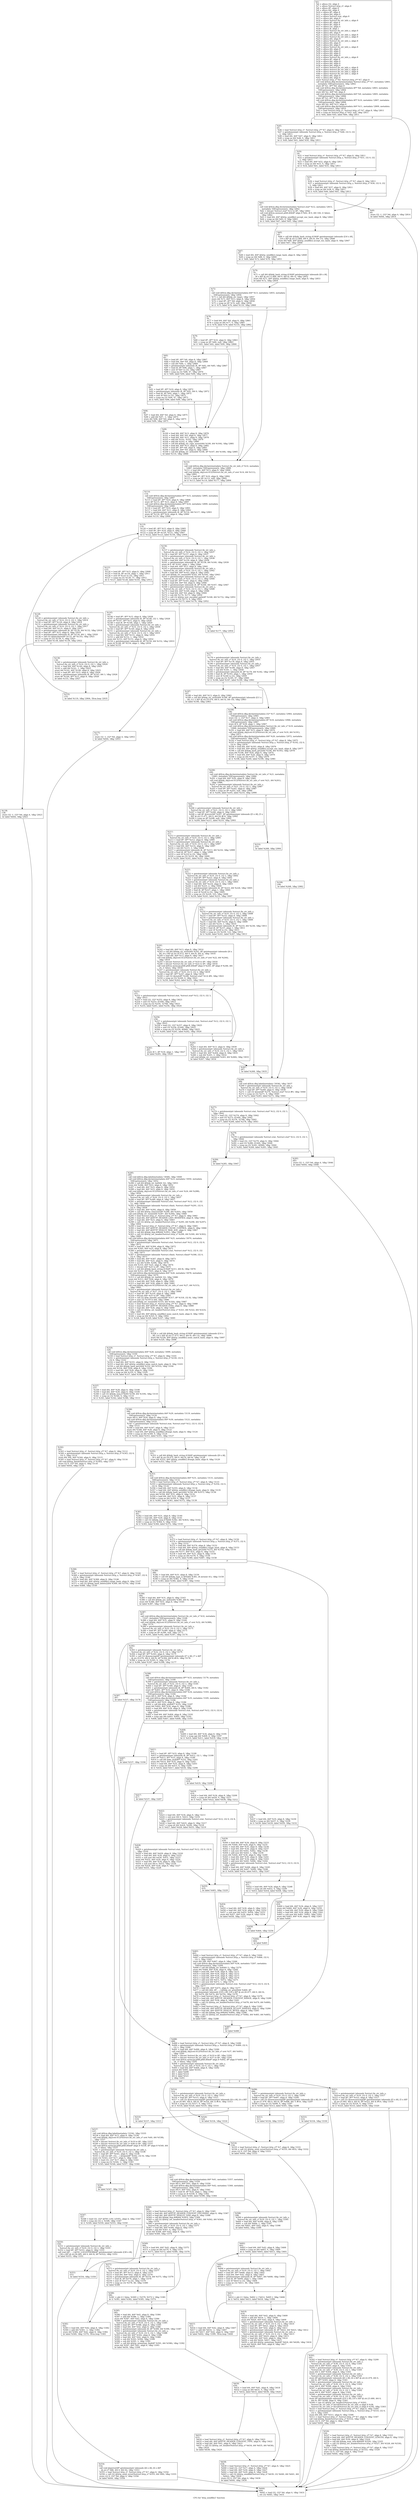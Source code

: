 digraph "CFG for 'http_sendfile2' function" {
	label="CFG for 'http_sendfile2' function";

	Node0x5568522fbbc0 [shape=record,label="{%5:\l  %6 = alloca i32, align 4\l  %7 = alloca %struct.http_s*, align 8\l  %8 = alloca i8*, align 8\l  %9 = alloca i64, align 8\l  %10 = alloca i8*, align 8\l  %11 = alloca i64, align 8\l  %12 = alloca %struct.stat, align 8\l  %13 = alloca i64, align 8\l  %14 = alloca %struct.fio_str_info_s, align 8\l  %15 = alloca i8*, align 8\l  %16 = alloca i8*, align 8\l  %17 = alloca i32, align 4\l  %18 = alloca i8, align 1\l  %19 = alloca %struct.fio_str_info_s, align 8\l  %20 = alloca i64, align 8\l  %21 = alloca %struct.fio_str_info_s, align 8\l  %22 = alloca %struct.fio_str_info_s, align 8\l  %23 = alloca i64, align 8\l  %24 = alloca %struct.fio_str_info_s, align 8\l  %25 = alloca i64, align 8\l  %26 = alloca i64, align 8\l  %27 = alloca %struct.fio_str_info_s, align 8\l  %28 = alloca i64, align 8\l  %29 = alloca i64, align 8\l  %30 = alloca i64, align 8\l  %31 = alloca i64, align 8\l  %32 = alloca %struct.fio_str_info_s, align 8\l  %33 = alloca i8*, align 8\l  %34 = alloca i64, align 8\l  %35 = alloca i64, align 8\l  %36 = alloca i64, align 8\l  %37 = alloca %struct.fio_str_info_s, align 8\l  %38 = alloca %struct.fio_str_info_s, align 8\l  %39 = alloca %struct.fio_str_info_s, align 8\l  %40 = alloca %struct.fio_str_info_s, align 8\l  %41 = alloca i64, align 8\l  %42 = alloca i64, align 8\l  store %struct.http_s* %0, %struct.http_s** %7, align 8\l  call void @llvm.dbg.declare(metadata %struct.http_s** %7, metadata !2801,\l... metadata !DIExpression()), !dbg !2802\l  store i8* %1, i8** %8, align 8\l  call void @llvm.dbg.declare(metadata i8** %8, metadata !2803, metadata\l... !DIExpression()), !dbg !2804\l  store i64 %2, i64* %9, align 8\l  call void @llvm.dbg.declare(metadata i64* %9, metadata !2805, metadata\l... !DIExpression()), !dbg !2806\l  store i8* %3, i8** %10, align 8\l  call void @llvm.dbg.declare(metadata i8** %10, metadata !2807, metadata\l... !DIExpression()), !dbg !2808\l  store i64 %4, i64* %11, align 8\l  call void @llvm.dbg.declare(metadata i64* %11, metadata !2809, metadata\l... !DIExpression()), !dbg !2810\l  %43 = load %struct.http_s*, %struct.http_s** %7, align 8, !dbg !2811\l  %44 = icmp ne %struct.http_s* %43, null, !dbg !2811\l  br i1 %44, label %45, label %60, !dbg !2811\l|{<s0>T|<s1>F}}"];
	Node0x5568522fbbc0:s0 -> Node0x5568522fe2a0;
	Node0x5568522fbbc0:s1 -> Node0x5568522fe390;
	Node0x5568522fe2a0 [shape=record,label="{%45:\l45:                                               \l  %46 = load %struct.http_s*, %struct.http_s** %7, align 8, !dbg !2811\l  %47 = getelementptr inbounds %struct.http_s, %struct.http_s* %46, i32 0, i32\l... 2, !dbg !2811\l  %48 = load i64, i64* %47, align 8, !dbg !2811\l  %49 = icmp ne i64 %48, 0, !dbg !2811\l  br i1 %49, label %61, label %50, !dbg !2811\l|{<s0>T|<s1>F}}"];
	Node0x5568522fe2a0:s0 -> Node0x5568522fe3e0;
	Node0x5568522fe2a0:s1 -> Node0x5568522fe2f0;
	Node0x5568522fe2f0 [shape=record,label="{%50:\l50:                                               \l  %51 = load %struct.http_s*, %struct.http_s** %7, align 8, !dbg !2811\l  %52 = getelementptr inbounds %struct.http_s, %struct.http_s* %51, i32 0, i32\l... 3, !dbg !2811\l  %53 = load i64, i64* %52, align 8, !dbg !2811\l  %54 = icmp ne i64 %53, 0, !dbg !2811\l  br i1 %54, label %61, label %55, !dbg !2811\l|{<s0>T|<s1>F}}"];
	Node0x5568522fe2f0:s0 -> Node0x5568522fe3e0;
	Node0x5568522fe2f0:s1 -> Node0x5568522fe340;
	Node0x5568522fe340 [shape=record,label="{%55:\l55:                                               \l  %56 = load %struct.http_s*, %struct.http_s** %7, align 8, !dbg !2811\l  %57 = getelementptr inbounds %struct.http_s, %struct.http_s* %56, i32 0, i32\l... 5, !dbg !2811\l  %58 = load i64, i64* %57, align 8, !dbg !2811\l  %59 = icmp ne i64 %58, 0, !dbg !2811\l  br i1 %59, label %60, label %61, !dbg !2813\l|{<s0>T|<s1>F}}"];
	Node0x5568522fe340:s0 -> Node0x5568522fe390;
	Node0x5568522fe340:s1 -> Node0x5568522fe3e0;
	Node0x5568522fe390 [shape=record,label="{%60:\l60:                                               \l  store i32 -1, i32* %6, align 4, !dbg !2814\l  br label %644, !dbg !2814\l}"];
	Node0x5568522fe390 -> Node0x5568523006e0;
	Node0x5568522fe3e0 [shape=record,label="{%61:\l61:                                               \l  call void @llvm.dbg.declare(metadata %struct.stat* %12, metadata !2815,\l... metadata !DIExpression()), !dbg !2842\l  %62 = bitcast %struct.stat* %12 to i8*, !dbg !2842\l  call void @llvm.memset.p0i8.i64(i8* align 8 %62, i8 0, i64 144, i1 false),\l... !dbg !2842\l  %63 = load i64, i64* @http_sendfile2.accept_enc_hash, align 8, !dbg !2843\l  %64 = icmp ne i64 %63, 0, !dbg !2843\l  br i1 %64, label %67, label %65, !dbg !2845\l|{<s0>T|<s1>F}}"];
	Node0x5568522fe3e0:s0 -> Node0x5568522fe480;
	Node0x5568522fe3e0:s1 -> Node0x5568522fe430;
	Node0x5568522fe430 [shape=record,label="{%65:\l65:                                               \l  %66 = call i64 @fiobj_hash_string.419(i8* getelementptr inbounds ([16 x i8],\l... [16 x i8]* @.str.12.468, i64 0, i64 0), i64 15), !dbg !2846\l  store i64 %66, i64* @http_sendfile2.accept_enc_hash, align 8, !dbg !2847\l  br label %67, !dbg !2848\l}"];
	Node0x5568522fe430 -> Node0x5568522fe480;
	Node0x5568522fe480 [shape=record,label="{%67:\l67:                                               \l  %68 = load i64, i64* @http_sendfile2.range_hash, align 8, !dbg !2849\l  %69 = icmp ne i64 %68, 0, !dbg !2849\l  br i1 %69, label %72, label %70, !dbg !2851\l|{<s0>T|<s1>F}}"];
	Node0x5568522fe480:s0 -> Node0x5568522fe520;
	Node0x5568522fe480:s1 -> Node0x5568522fe4d0;
	Node0x5568522fe4d0 [shape=record,label="{%70:\l70:                                               \l  %71 = call i64 @fiobj_hash_string.419(i8* getelementptr inbounds ([6 x i8],\l... [6 x i8]* @.str.13.469, i64 0, i64 0), i64 5), !dbg !2852\l  store i64 %71, i64* @http_sendfile2.range_hash, align 8, !dbg !2853\l  br label %72, !dbg !2854\l}"];
	Node0x5568522fe4d0 -> Node0x5568522fe520;
	Node0x5568522fe520 [shape=record,label="{%72:\l72:                                               \l  call void @llvm.dbg.declare(metadata i64* %13, metadata !2855, metadata\l... !DIExpression()), !dbg !2856\l  %73 = call i64 @fiobj_str_tmp(), !dbg !2857\l  store i64 %73, i64* %13, align 8, !dbg !2856\l  %74 = load i8*, i8** %8, align 8, !dbg !2858\l  %75 = icmp ne i8* %74, null, !dbg !2858\l  br i1 %75, label %76, label %110, !dbg !2860\l|{<s0>T|<s1>F}}"];
	Node0x5568522fe520:s0 -> Node0x5568522fe570;
	Node0x5568522fe520:s1 -> Node0x5568522fe750;
	Node0x5568522fe570 [shape=record,label="{%76:\l76:                                               \l  %77 = load i64, i64* %9, align 8, !dbg !2861\l  %78 = icmp ne i64 %77, 0, !dbg !2861\l  br i1 %78, label %79, label %110, !dbg !2862\l|{<s0>T|<s1>F}}"];
	Node0x5568522fe570:s0 -> Node0x5568522fe5c0;
	Node0x5568522fe570:s1 -> Node0x5568522fe750;
	Node0x5568522fe5c0 [shape=record,label="{%79:\l79:                                               \l  %80 = load i8*, i8** %10, align 8, !dbg !2863\l  %81 = icmp ne i8* %80, null, !dbg !2863\l  br i1 %81, label %82, label %99, !dbg !2866\l|{<s0>T|<s1>F}}"];
	Node0x5568522fe5c0:s0 -> Node0x5568522fe610;
	Node0x5568522fe5c0:s1 -> Node0x5568522fe700;
	Node0x5568522fe610 [shape=record,label="{%82:\l82:                                               \l  %83 = load i8*, i8** %8, align 8, !dbg !2867\l  %84 = load i64, i64* %9, align 8, !dbg !2868\l  %85 = sub i64 %84, 1, !dbg !2869\l  %86 = getelementptr inbounds i8, i8* %83, i64 %85, !dbg !2867\l  %87 = load i8, i8* %86, align 1, !dbg !2867\l  %88 = sext i8 %87 to i32, !dbg !2867\l  %89 = icmp eq i32 %88, 47, !dbg !2870\l  br i1 %89, label %90, label %99, !dbg !2871\l|{<s0>T|<s1>F}}"];
	Node0x5568522fe610:s0 -> Node0x5568522fe660;
	Node0x5568522fe610:s1 -> Node0x5568522fe700;
	Node0x5568522fe660 [shape=record,label="{%90:\l90:                                               \l  %91 = load i8*, i8** %10, align 8, !dbg !2872\l  %92 = getelementptr inbounds i8, i8* %91, i64 0, !dbg !2872\l  %93 = load i8, i8* %92, align 1, !dbg !2872\l  %94 = sext i8 %93 to i32, !dbg !2872\l  %95 = icmp eq i32 %94, 47, !dbg !2873\l  br i1 %95, label %96, label %99, !dbg !2874\l|{<s0>T|<s1>F}}"];
	Node0x5568522fe660:s0 -> Node0x5568522fe6b0;
	Node0x5568522fe660:s1 -> Node0x5568522fe700;
	Node0x5568522fe6b0 [shape=record,label="{%96:\l96:                                               \l  %97 = load i64, i64* %9, align 8, !dbg !2875\l  %98 = add i64 %97, -1, !dbg !2875\l  store i64 %98, i64* %9, align 8, !dbg !2875\l  br label %99, !dbg !2875\l}"];
	Node0x5568522fe6b0 -> Node0x5568522fe700;
	Node0x5568522fe700 [shape=record,label="{%99:\l99:                                               \l  %100 = load i64, i64* %13, align 8, !dbg !2876\l  %101 = load i64, i64* %9, align 8, !dbg !2877\l  %102 = load i64, i64* %11, align 8, !dbg !2878\l  %103 = add i64 %101, %102, !dbg !2879\l  %104 = add i64 %103, 4, !dbg !2880\l  %105 = call i64 @fiobj_str_capa_assert(i64 %100, i64 %104), !dbg !2881\l  %106 = load i64, i64* %13, align 8, !dbg !2882\l  %107 = load i8*, i8** %8, align 8, !dbg !2883\l  %108 = load i64, i64* %9, align 8, !dbg !2884\l  %109 = call i64 @fiobj_str_write(i64 %106, i8* %107, i64 %108), !dbg !2885\l  br label %110, !dbg !2886\l}"];
	Node0x5568522fe700 -> Node0x5568522fe750;
	Node0x5568522fe750 [shape=record,label="{%110:\l110:                                              \l  call void @llvm.dbg.declare(metadata %struct.fio_str_info_s* %14, metadata\l... !2887, metadata !DIExpression()), !dbg !2889\l  %111 = load i64, i64* %13, align 8, !dbg !2890\l  call void @fiobj_obj2cstr.412(%struct.fio_str_info_s* sret %14, i64 %111),\l... !dbg !2891\l  %112 = load i8*, i8** %10, align 8, !dbg !2892\l  %113 = icmp ne i8* %112, null, !dbg !2892\l  br i1 %113, label %114, label %177, !dbg !2894\l|{<s0>T|<s1>F}}"];
	Node0x5568522fe750:s0 -> Node0x5568522fe7a0;
	Node0x5568522fe750:s1 -> Node0x5568522feb10;
	Node0x5568522fe7a0 [shape=record,label="{%114:\l114:                                              \l  call void @llvm.dbg.declare(metadata i8** %15, metadata !2895, metadata\l... !DIExpression()), !dbg !2897\l  %115 = load i8*, i8** %10, align 8, !dbg !2898\l  store i8* %115, i8** %15, align 8, !dbg !2897\l  call void @llvm.dbg.declare(metadata i8** %16, metadata !2899, metadata\l... !DIExpression()), !dbg !2900\l  %116 = load i8*, i8** %10, align 8, !dbg !2901\l  %117 = load i64, i64* %11, align 8, !dbg !2902\l  %118 = getelementptr inbounds i8, i8* %116, i64 %117, !dbg !2903\l  store i8* %118, i8** %16, align 8, !dbg !2900\l  br label %119, !dbg !2904\l}"];
	Node0x5568522fe7a0 -> Node0x5568522fe7f0;
	Node0x5568522fe7f0 [shape=record,label="{%119:\l119:                                              \l  %120 = load i8*, i8** %15, align 8, !dbg !2905\l  %121 = load i8*, i8** %16, align 8, !dbg !2906\l  %122 = icmp ult i8* %120, %121, !dbg !2907\l  br i1 %122, label %123, label %156, !dbg !2904\l|{<s0>T|<s1>F}}"];
	Node0x5568522fe7f0:s0 -> Node0x5568522fe840;
	Node0x5568522fe7f0:s1 -> Node0x5568522fea20;
	Node0x5568522fe840 [shape=record,label="{%123:\l123:                                              \l  %124 = load i8*, i8** %15, align 8, !dbg !2908\l  %125 = load i8, i8* %124, align 1, !dbg !2911\l  %126 = sext i8 %125 to i32, !dbg !2911\l  %127 = icmp eq i32 %126, 37, !dbg !2912\l  br i1 %127, label %128, label %145, !dbg !2913\l|{<s0>T|<s1>F}}"];
	Node0x5568522fe840:s0 -> Node0x5568522fe890;
	Node0x5568522fe840:s1 -> Node0x5568522fe980;
	Node0x5568522fe890 [shape=record,label="{%128:\l128:                                              \l  %129 = getelementptr inbounds %struct.fio_str_info_s,\l... %struct.fio_str_info_s* %14, i32 0, i32 2, !dbg !2914\l  %130 = load i8*, i8** %129, align 8, !dbg !2914\l  %131 = getelementptr inbounds %struct.fio_str_info_s,\l... %struct.fio_str_info_s* %14, i32 0, i32 1, !dbg !2917\l  %132 = load i64, i64* %131, align 8, !dbg !2917\l  %133 = getelementptr inbounds i8, i8* %130, i64 %132, !dbg !2918\l  %134 = load i8*, i8** %15, align 8, !dbg !2919\l  %135 = getelementptr inbounds i8, i8* %134, i64 1, !dbg !2920\l  %136 = call i32 @hex2byte(i8* %133, i8* %135), !dbg !2921\l  %137 = icmp ne i32 %136, 0, !dbg !2921\l  br i1 %137, label %138, label %139, !dbg !2922\l|{<s0>T|<s1>F}}"];
	Node0x5568522fe890:s0 -> Node0x5568522fe8e0;
	Node0x5568522fe890:s1 -> Node0x5568522fe930;
	Node0x5568522fe8e0 [shape=record,label="{%138:\l138:                                              \l  store i32 -1, i32* %6, align 4, !dbg !2923\l  br label %644, !dbg !2923\l}"];
	Node0x5568522fe8e0 -> Node0x5568523006e0;
	Node0x5568522fe930 [shape=record,label="{%139:\l139:                                              \l  %140 = getelementptr inbounds %struct.fio_str_info_s,\l... %struct.fio_str_info_s* %14, i32 0, i32 1, !dbg !2924\l  %141 = load i64, i64* %140, align 8, !dbg !2925\l  %142 = add i64 %141, 1, !dbg !2925\l  store i64 %142, i64* %140, align 8, !dbg !2925\l  %143 = load i8*, i8** %15, align 8, !dbg !2926\l  %144 = getelementptr inbounds i8, i8* %143, i64 3, !dbg !2926\l  store i8* %144, i8** %15, align 8, !dbg !2926\l  br label %155, !dbg !2927\l}"];
	Node0x5568522fe930 -> Node0x5568522fe9d0;
	Node0x5568522fe980 [shape=record,label="{%145:\l145:                                              \l  %146 = load i8*, i8** %15, align 8, !dbg !2928\l  %147 = getelementptr inbounds i8, i8* %146, i32 1, !dbg !2928\l  store i8* %147, i8** %15, align 8, !dbg !2928\l  %148 = load i8, i8* %146, align 1, !dbg !2929\l  %149 = getelementptr inbounds %struct.fio_str_info_s,\l... %struct.fio_str_info_s* %14, i32 0, i32 2, !dbg !2930\l  %150 = load i8*, i8** %149, align 8, !dbg !2930\l  %151 = getelementptr inbounds %struct.fio_str_info_s,\l... %struct.fio_str_info_s* %14, i32 0, i32 1, !dbg !2931\l  %152 = load i64, i64* %151, align 8, !dbg !2932\l  %153 = add i64 %152, 1, !dbg !2932\l  store i64 %153, i64* %151, align 8, !dbg !2932\l  %154 = getelementptr inbounds i8, i8* %150, i64 %152, !dbg !2933\l  store i8 %148, i8* %154, align 1, !dbg !2934\l  br label %155\l}"];
	Node0x5568522fe980 -> Node0x5568522fe9d0;
	Node0x5568522fe9d0 [shape=record,label="{%155:\l155:                                              \l  br label %119, !dbg !2904, !llvm.loop !2935\l}"];
	Node0x5568522fe9d0 -> Node0x5568522fe7f0;
	Node0x5568522fea20 [shape=record,label="{%156:\l156:                                              \l  %157 = getelementptr inbounds %struct.fio_str_info_s,\l... %struct.fio_str_info_s* %14, i32 0, i32 2, !dbg !2937\l  %158 = load i8*, i8** %157, align 8, !dbg !2937\l  %159 = getelementptr inbounds %struct.fio_str_info_s,\l... %struct.fio_str_info_s* %14, i32 0, i32 1, !dbg !2938\l  %160 = load i64, i64* %159, align 8, !dbg !2938\l  %161 = getelementptr inbounds i8, i8* %158, i64 %160, !dbg !2939\l  store i8 0, i8* %161, align 1, !dbg !2940\l  %162 = load i64, i64* %13, align 8, !dbg !2941\l  %163 = getelementptr inbounds %struct.fio_str_info_s,\l... %struct.fio_str_info_s* %14, i32 0, i32 1, !dbg !2942\l  %164 = load i64, i64* %163, align 8, !dbg !2942\l  call void @fiobj_str_resize(i64 %162, i64 %164), !dbg !2943\l  %165 = getelementptr inbounds %struct.fio_str_info_s,\l... %struct.fio_str_info_s* %14, i32 0, i32 2, !dbg !2944\l  %166 = load i8*, i8** %165, align 8, !dbg !2944\l  %167 = load i64, i64* %9, align 8, !dbg !2946\l  %168 = getelementptr inbounds i8, i8* %166, i64 %167, !dbg !2947\l  %169 = getelementptr inbounds %struct.fio_str_info_s,\l... %struct.fio_str_info_s* %14, i32 0, i32 1, !dbg !2948\l  %170 = load i64, i64* %169, align 8, !dbg !2948\l  %171 = load i64, i64* %9, align 8, !dbg !2949\l  %172 = sub i64 %170, %171, !dbg !2950\l  %173 = call i32 @http_test_encoded_path(i8* %168, i64 %172), !dbg !2951\l  %174 = icmp ne i32 %173, 0, !dbg !2951\l  br i1 %174, label %175, label %176, !dbg !2952\l|{<s0>T|<s1>F}}"];
	Node0x5568522fea20:s0 -> Node0x5568522fea70;
	Node0x5568522fea20:s1 -> Node0x5568522feac0;
	Node0x5568522fea70 [shape=record,label="{%175:\l175:                                              \l  store i32 -1, i32* %6, align 4, !dbg !2953\l  br label %644, !dbg !2953\l}"];
	Node0x5568522fea70 -> Node0x5568523006e0;
	Node0x5568522feac0 [shape=record,label="{%176:\l176:                                              \l  br label %177, !dbg !2954\l}"];
	Node0x5568522feac0 -> Node0x5568522feb10;
	Node0x5568522feb10 [shape=record,label="{%177:\l177:                                              \l  %178 = getelementptr inbounds %struct.fio_str_info_s,\l... %struct.fio_str_info_s* %14, i32 0, i32 2, !dbg !2955\l  %179 = load i8*, i8** %178, align 8, !dbg !2955\l  %180 = getelementptr inbounds %struct.fio_str_info_s,\l... %struct.fio_str_info_s* %14, i32 0, i32 1, !dbg !2957\l  %181 = load i64, i64* %180, align 8, !dbg !2957\l  %182 = sub i64 %181, 1, !dbg !2958\l  %183 = getelementptr inbounds i8, i8* %179, i64 %182, !dbg !2959\l  %184 = load i8, i8* %183, align 1, !dbg !2959\l  %185 = sext i8 %184 to i32, !dbg !2959\l  %186 = icmp eq i32 %185, 47, !dbg !2960\l  br i1 %186, label %187, label %190, !dbg !2961\l|{<s0>T|<s1>F}}"];
	Node0x5568522feb10:s0 -> Node0x5568522feb60;
	Node0x5568522feb10:s1 -> Node0x5568522febb0;
	Node0x5568522feb60 [shape=record,label="{%187:\l187:                                              \l  %188 = load i64, i64* %13, align 8, !dbg !2962\l  %189 = call i64 @fiobj_str_write(i64 %188, i8* getelementptr inbounds ([11 x\l... i8], [11 x i8]* @.str.14.470, i64 0, i64 0), i64 10), !dbg !2963\l  br label %190, !dbg !2963\l}"];
	Node0x5568522feb60 -> Node0x5568522febb0;
	Node0x5568522febb0 [shape=record,label="{%190:\l190:                                              \l  call void @llvm.dbg.declare(metadata i32* %17, metadata !2964, metadata\l... !DIExpression()), !dbg !2965\l  store i32 -1, i32* %17, align 4, !dbg !2965\l  call void @llvm.dbg.declare(metadata i8* %18, metadata !2966, metadata\l... !DIExpression()), !dbg !2967\l  store i8 0, i8* %18, align 1, !dbg !2967\l  call void @llvm.dbg.declare(metadata %struct.fio_str_info_s* %19, metadata\l... !2968, metadata !DIExpression()), !dbg !2969\l  %191 = load i64, i64* %13, align 8, !dbg !2970\l  call void @fiobj_obj2cstr.412(%struct.fio_str_info_s* sret %19, i64 %191),\l... !dbg !2971\l  call void @llvm.dbg.declare(metadata i64* %20, metadata !2972, metadata\l... !DIExpression()), !dbg !2974\l  %192 = load %struct.http_s*, %struct.http_s** %7, align 8, !dbg !2975\l  %193 = getelementptr inbounds %struct.http_s, %struct.http_s* %192, i32 0,\l... i32 8, !dbg !2976\l  %194 = load i64, i64* %193, align 8, !dbg !2976\l  %195 = load i64, i64* @http_sendfile2.accept_enc_hash, align 8, !dbg !2977\l  %196 = call i64 @fiobj_hash_get2(i64 %194, i64 %195), !dbg !2978\l  store i64 %196, i64* %20, align 8, !dbg !2974\l  %197 = load i64, i64* %20, align 8, !dbg !2979\l  %198 = icmp ne i64 %197, 0, !dbg !2979\l  br i1 %198, label %200, label %199, !dbg !2981\l|{<s0>T|<s1>F}}"];
	Node0x5568522febb0:s0 -> Node0x5568522fec50;
	Node0x5568522febb0:s1 -> Node0x5568522fec00;
	Node0x5568522fec00 [shape=record,label="{%199:\l199:                                              \l  br label %268, !dbg !2982\l}"];
	Node0x5568522fec00 -> Node0x5568522ff010;
	Node0x5568522fec50 [shape=record,label="{%200:\l200:                                              \l  call void @llvm.dbg.declare(metadata %struct.fio_str_info_s* %21, metadata\l... !2983, metadata !DIExpression()), !dbg !2984\l  %201 = load i64, i64* %20, align 8, !dbg !2985\l  call void @fiobj_obj2cstr.412(%struct.fio_str_info_s* sret %21, i64 %201),\l... !dbg !2986\l  %202 = getelementptr inbounds %struct.fio_str_info_s,\l... %struct.fio_str_info_s* %21, i32 0, i32 2, !dbg !2987\l  %203 = load i8*, i8** %202, align 8, !dbg !2987\l  %204 = icmp ne i8* %203, null, !dbg !2989\l  br i1 %204, label %205, label %210, !dbg !2990\l|{<s0>T|<s1>F}}"];
	Node0x5568522fec50:s0 -> Node0x5568522feca0;
	Node0x5568522fec50:s1 -> Node0x5568522fecf0;
	Node0x5568522feca0 [shape=record,label="{%205:\l205:                                              \l  %206 = getelementptr inbounds %struct.fio_str_info_s,\l... %struct.fio_str_info_s* %21, i32 0, i32 2, !dbg !2991\l  %207 = load i8*, i8** %206, align 8, !dbg !2991\l  %208 = call i8* @strstr(i8* %207, i8* getelementptr inbounds ([5 x i8], [5 x\l... i8]* @.str.15.471, i64 0, i64 0)) #10, !dbg !2992\l  %209 = icmp ne i8* %208, null, !dbg !2992\l  br i1 %209, label %211, label %210, !dbg !2993\l|{<s0>T|<s1>F}}"];
	Node0x5568522feca0:s0 -> Node0x5568522fed40;
	Node0x5568522feca0:s1 -> Node0x5568522fecf0;
	Node0x5568522fecf0 [shape=record,label="{%210:\l210:                                              \l  br label %268, !dbg !2994\l}"];
	Node0x5568522fecf0 -> Node0x5568522ff010;
	Node0x5568522fed40 [shape=record,label="{%211:\l211:                                              \l  %212 = getelementptr inbounds %struct.fio_str_info_s,\l... %struct.fio_str_info_s* %19, i32 0, i32 2, !dbg !2995\l  %213 = load i8*, i8** %212, align 8, !dbg !2995\l  %214 = getelementptr inbounds %struct.fio_str_info_s,\l... %struct.fio_str_info_s* %19, i32 0, i32 1, !dbg !2997\l  %215 = load i64, i64* %214, align 8, !dbg !2997\l  %216 = sub i64 %215, 3, !dbg !2998\l  %217 = getelementptr inbounds i8, i8* %213, i64 %216, !dbg !2999\l  %218 = load i8, i8* %217, align 1, !dbg !2999\l  %219 = sext i8 %218 to i32, !dbg !2999\l  %220 = icmp ne i32 %219, 46, !dbg !3000\l  br i1 %220, label %241, label %221, !dbg !3001\l|{<s0>T|<s1>F}}"];
	Node0x5568522fed40:s0 -> Node0x5568522fee30;
	Node0x5568522fed40:s1 -> Node0x5568522fed90;
	Node0x5568522fed90 [shape=record,label="{%221:\l221:                                              \l  %222 = getelementptr inbounds %struct.fio_str_info_s,\l... %struct.fio_str_info_s* %19, i32 0, i32 2, !dbg !3002\l  %223 = load i8*, i8** %222, align 8, !dbg !3002\l  %224 = getelementptr inbounds %struct.fio_str_info_s,\l... %struct.fio_str_info_s* %19, i32 0, i32 1, !dbg !3003\l  %225 = load i64, i64* %224, align 8, !dbg !3003\l  %226 = sub i64 %225, 2, !dbg !3004\l  %227 = getelementptr inbounds i8, i8* %223, i64 %226, !dbg !3005\l  %228 = load i8, i8* %227, align 1, !dbg !3005\l  %229 = sext i8 %228 to i32, !dbg !3005\l  %230 = icmp ne i32 %229, 103, !dbg !3006\l  br i1 %230, label %241, label %231, !dbg !3007\l|{<s0>T|<s1>F}}"];
	Node0x5568522fed90:s0 -> Node0x5568522fee30;
	Node0x5568522fed90:s1 -> Node0x5568522fede0;
	Node0x5568522fede0 [shape=record,label="{%231:\l231:                                              \l  %232 = getelementptr inbounds %struct.fio_str_info_s,\l... %struct.fio_str_info_s* %19, i32 0, i32 2, !dbg !3008\l  %233 = load i8*, i8** %232, align 8, !dbg !3008\l  %234 = getelementptr inbounds %struct.fio_str_info_s,\l... %struct.fio_str_info_s* %19, i32 0, i32 1, !dbg !3009\l  %235 = load i64, i64* %234, align 8, !dbg !3009\l  %236 = sub i64 %235, 1, !dbg !3010\l  %237 = getelementptr inbounds i8, i8* %233, i64 %236, !dbg !3011\l  %238 = load i8, i8* %237, align 1, !dbg !3011\l  %239 = sext i8 %238 to i32, !dbg !3011\l  %240 = icmp ne i32 %239, 122, !dbg !3012\l  br i1 %240, label %241, label %267, !dbg !3013\l|{<s0>T|<s1>F}}"];
	Node0x5568522fede0:s0 -> Node0x5568522fee30;
	Node0x5568522fede0:s1 -> Node0x5568522fefc0;
	Node0x5568522fee30 [shape=record,label="{%241:\l241:                                              \l  %242 = load i64, i64* %13, align 8, !dbg !3014\l  %243 = call i64 @fiobj_str_write(i64 %242, i8* getelementptr inbounds ([4 x\l... i8], [4 x i8]* @.str.16.472, i64 0, i64 0), i64 3), !dbg !3016\l  %244 = load i64, i64* %13, align 8, !dbg !3017\l  call void @fiobj_obj2cstr.412(%struct.fio_str_info_s* sret %22, i64 %244),\l... !dbg !3018\l  %245 = bitcast %struct.fio_str_info_s* %19 to i8*, !dbg !3018\l  %246 = bitcast %struct.fio_str_info_s* %22 to i8*, !dbg !3018\l  call void @llvm.memcpy.p0i8.p0i8.i64(i8* align 8 %245, i8* align 8 %246, i64\l... 24, i1 false), !dbg !3018\l  %247 = getelementptr inbounds %struct.fio_str_info_s,\l... %struct.fio_str_info_s* %19, i32 0, i32 2, !dbg !3019\l  %248 = load i8*, i8** %247, align 8, !dbg !3019\l  %249 = call i32 @stat(i8* %248, %struct.stat* %12) #9, !dbg !3021\l  %250 = icmp ne i32 %249, 0, !dbg !3021\l  br i1 %250, label %262, label %251, !dbg !3022\l|{<s0>T|<s1>F}}"];
	Node0x5568522fee30:s0 -> Node0x5568522fef70;
	Node0x5568522fee30:s1 -> Node0x5568522fee80;
	Node0x5568522fee80 [shape=record,label="{%251:\l251:                                              \l  %252 = getelementptr inbounds %struct.stat, %struct.stat* %12, i32 0, i32 3,\l... !dbg !3023\l  %253 = load i32, i32* %252, align 8, !dbg !3023\l  %254 = and i32 %253, 61440, !dbg !3023\l  %255 = icmp eq i32 %254, 32768, !dbg !3023\l  br i1 %255, label %261, label %256, !dbg !3024\l|{<s0>T|<s1>F}}"];
	Node0x5568522fee80:s0 -> Node0x5568522fef20;
	Node0x5568522fee80:s1 -> Node0x5568522feed0;
	Node0x5568522feed0 [shape=record,label="{%256:\l256:                                              \l  %257 = getelementptr inbounds %struct.stat, %struct.stat* %12, i32 0, i32 3,\l... !dbg !3025\l  %258 = load i32, i32* %257, align 8, !dbg !3025\l  %259 = and i32 %258, 61440, !dbg !3025\l  %260 = icmp eq i32 %259, 40960, !dbg !3025\l  br i1 %260, label %261, label %262, !dbg !3026\l|{<s0>T|<s1>F}}"];
	Node0x5568522feed0:s0 -> Node0x5568522fef20;
	Node0x5568522feed0:s1 -> Node0x5568522fef70;
	Node0x5568522fef20 [shape=record,label="{%261:\l261:                                              \l  store i8 1, i8* %18, align 1, !dbg !3027\l  br label %285, !dbg !3029\l}"];
	Node0x5568522fef20 -> Node0x5568522ff1a0;
	Node0x5568522fef70 [shape=record,label="{%262:\l262:                                              \l  %263 = load i64, i64* %13, align 8, !dbg !3030\l  %264 = getelementptr inbounds %struct.fio_str_info_s,\l... %struct.fio_str_info_s* %19, i32 0, i32 1, !dbg !3031\l  %265 = load i64, i64* %264, align 8, !dbg !3031\l  %266 = sub i64 %265, 3, !dbg !3032\l  call void @fiobj_str_resize(i64 %263, i64 %266), !dbg !3033\l  br label %267, !dbg !3034\l}"];
	Node0x5568522fef70 -> Node0x5568522fefc0;
	Node0x5568522fefc0 [shape=record,label="{%267:\l267:                                              \l  br label %268, !dbg !3035\l}"];
	Node0x5568522fefc0 -> Node0x5568522ff010;
	Node0x5568522ff010 [shape=record,label="{%268:\l268:                                              \l  call void @llvm.dbg.label(metadata !3036), !dbg !3037\l  %269 = getelementptr inbounds %struct.fio_str_info_s,\l... %struct.fio_str_info_s* %19, i32 0, i32 2, !dbg !3038\l  %270 = load i8*, i8** %269, align 8, !dbg !3038\l  %271 = call i32 @stat(i8* %270, %struct.stat* %12) #9, !dbg !3040\l  %272 = icmp ne i32 %271, 0, !dbg !3040\l  br i1 %272, label %283, label %273, !dbg !3041\l|{<s0>T|<s1>F}}"];
	Node0x5568522ff010:s0 -> Node0x5568522ff100;
	Node0x5568522ff010:s1 -> Node0x5568522ff060;
	Node0x5568522ff060 [shape=record,label="{%273:\l273:                                              \l  %274 = getelementptr inbounds %struct.stat, %struct.stat* %12, i32 0, i32 3,\l... !dbg !3042\l  %275 = load i32, i32* %274, align 8, !dbg !3042\l  %276 = and i32 %275, 61440, !dbg !3042\l  %277 = icmp eq i32 %276, 32768, !dbg !3042\l  br i1 %277, label %284, label %278, !dbg !3043\l|{<s0>T|<s1>F}}"];
	Node0x5568522ff060:s0 -> Node0x5568522ff150;
	Node0x5568522ff060:s1 -> Node0x5568522ff0b0;
	Node0x5568522ff0b0 [shape=record,label="{%278:\l278:                                              \l  %279 = getelementptr inbounds %struct.stat, %struct.stat* %12, i32 0, i32 3,\l... !dbg !3044\l  %280 = load i32, i32* %279, align 8, !dbg !3044\l  %281 = and i32 %280, 61440, !dbg !3044\l  %282 = icmp eq i32 %281, 40960, !dbg !3044\l  br i1 %282, label %284, label %283, !dbg !3045\l|{<s0>T|<s1>F}}"];
	Node0x5568522ff0b0:s0 -> Node0x5568522ff150;
	Node0x5568522ff0b0:s1 -> Node0x5568522ff100;
	Node0x5568522ff100 [shape=record,label="{%283:\l283:                                              \l  store i32 -1, i32* %6, align 4, !dbg !3046\l  br label %644, !dbg !3046\l}"];
	Node0x5568522ff100 -> Node0x5568523006e0;
	Node0x5568522ff150 [shape=record,label="{%284:\l284:                                              \l  br label %285, !dbg !3047\l}"];
	Node0x5568522ff150 -> Node0x5568522ff1a0;
	Node0x5568522ff1a0 [shape=record,label="{%285:\l285:                                              \l  call void @llvm.dbg.label(metadata !3048), !dbg !3049\l  call void @llvm.dbg.declare(metadata i64* %23, metadata !3050, metadata\l... !DIExpression()), !dbg !3052\l  %286 = call i64 @fiobj_str_buf(i64 32), !dbg !3053\l  store i64 %286, i64* %23, align 8, !dbg !3052\l  %287 = load i64, i64* %23, align 8, !dbg !3054\l  %288 = load i64, i64* %23, align 8, !dbg !3055\l  call void @fiobj_obj2cstr.412(%struct.fio_str_info_s* sret %24, i64 %288),\l... !dbg !3056\l  %289 = getelementptr inbounds %struct.fio_str_info_s,\l... %struct.fio_str_info_s* %24, i32 0, i32 2, !dbg !3057\l  %290 = load i8*, i8** %289, align 8, !dbg !3057\l  %291 = getelementptr inbounds %struct.stat, %struct.stat* %12, i32 0, i32\l... 12, !dbg !3058\l  %292 = getelementptr inbounds %struct.rlimit, %struct.rlimit* %291, i32 0,\l... i32 0, !dbg !3058\l  %293 = load i64, i64* %292, align 8, !dbg !3058\l  %294 = call i64 @http_time2str(i8* %290, i64 %293), !dbg !3059\l  call void @fiobj_str_resize(i64 %287, i64 %294), !dbg !3060\l  %295 = load %struct.http_s*, %struct.http_s** %7, align 8, !dbg !3061\l  %296 = load i64, i64* @HTTP_HEADER_LAST_MODIFIED, align 8, !dbg !3062\l  %297 = load i64, i64* %23, align 8, !dbg !3063\l  %298 = call i32 @http_set_header(%struct.http_s* %295, i64 %296, i64 %297),\l... !dbg !3064\l  %299 = load %struct.http_s*, %struct.http_s** %7, align 8, !dbg !3065\l  %300 = load i64, i64* @HTTP_HEADER_CACHE_CONTROL, align 8, !dbg !3066\l  %301 = load i64, i64* @HTTP_HVALUE_MAX_AGE, align 8, !dbg !3067\l  %302 = call i64 @fiobj_dup.406(i64 %301), !dbg !3068\l  %303 = call i32 @http_set_header(%struct.http_s* %299, i64 %300, i64 %302),\l... !dbg !3069\l  call void @llvm.dbg.declare(metadata i64* %25, metadata !3070, metadata\l... !DIExpression()), !dbg !3071\l  %304 = getelementptr inbounds %struct.stat, %struct.stat* %12, i32 0, i32 8,\l... !dbg !3072\l  %305 = load i64, i64* %304, align 8, !dbg !3072\l  store i64 %305, i64* %25, align 8, !dbg !3071\l  %306 = getelementptr inbounds %struct.stat, %struct.stat* %12, i32 0, i32\l... 12, !dbg !3073\l  %307 = getelementptr inbounds %struct.rlimit, %struct.rlimit* %306, i32 0,\l... i32 0, !dbg !3073\l  %308 = load i64, i64* %307, align 8, !dbg !3073\l  %309 = load i64, i64* %25, align 8, !dbg !3074\l  %310 = xor i64 %309, %308, !dbg !3074\l  store i64 %310, i64* %25, align 8, !dbg !3074\l  %311 = bitcast i64* %25 to i8*, !dbg !3075\l  %312 = call i64 @fiobj_hash_string.419(i8* %311, i64 8), !dbg !3076\l  store i64 %312, i64* %25, align 8, !dbg !3077\l  call void @llvm.dbg.declare(metadata i64* %26, metadata !3078, metadata\l... !DIExpression()), !dbg !3079\l  %313 = call i64 @fiobj_str_buf(i64 32), !dbg !3080\l  store i64 %313, i64* %26, align 8, !dbg !3079\l  %314 = load i64, i64* %26, align 8, !dbg !3081\l  %315 = load i64, i64* %26, align 8, !dbg !3082\l  call void @fiobj_obj2cstr.412(%struct.fio_str_info_s* sret %27, i64 %315),\l... !dbg !3083\l  %316 = getelementptr inbounds %struct.fio_str_info_s,\l... %struct.fio_str_info_s* %27, i32 0, i32 2, !dbg !3084\l  %317 = load i8*, i8** %316, align 8, !dbg !3084\l  %318 = bitcast i64* %25 to i8*, !dbg !3085\l  %319 = call i32 @fio_base64_encode(i8* %317, i8* %318, i32 8), !dbg !3086\l  %320 = sext i32 %319 to i64, !dbg !3086\l  call void @fiobj_str_resize(i64 %314, i64 %320), !dbg !3087\l  %321 = load %struct.http_s*, %struct.http_s** %7, align 8, !dbg !3088\l  %322 = load i64, i64* @HTTP_HEADER_ETAG, align 8, !dbg !3089\l  %323 = load i64, i64* %26, align 8, !dbg !3090\l  %324 = call i32 @http_set_header(%struct.http_s* %321, i64 %322, i64 %323),\l... !dbg !3091\l  %325 = load i64, i64* @http_sendfile2.none_match_hash, align 8, !dbg !3092\l  %326 = icmp ne i64 %325, 0, !dbg !3092\l  br i1 %326, label %329, label %327, !dbg !3095\l|{<s0>T|<s1>F}}"];
	Node0x5568522ff1a0:s0 -> Node0x5568522ff240;
	Node0x5568522ff1a0:s1 -> Node0x5568522ff1f0;
	Node0x5568522ff1f0 [shape=record,label="{%327:\l327:                                              \l  %328 = call i64 @fiobj_hash_string.419(i8* getelementptr inbounds ([14 x\l... i8], [14 x i8]* @.str.17.473, i64 0, i64 0), i64 13), !dbg !3096\l  store i64 %328, i64* @http_sendfile2.none_match_hash, align 8, !dbg !3097\l  br label %329, !dbg !3098\l}"];
	Node0x5568522ff1f0 -> Node0x5568522ff240;
	Node0x5568522ff240 [shape=record,label="{%329:\l329:                                              \l  call void @llvm.dbg.declare(metadata i64* %28, metadata !3099, metadata\l... !DIExpression()), !dbg !3100\l  %330 = load %struct.http_s*, %struct.http_s** %7, align 8, !dbg !3101\l  %331 = getelementptr inbounds %struct.http_s, %struct.http_s* %330, i32 0,\l... i32 8, !dbg !3102\l  %332 = load i64, i64* %331, align 8, !dbg !3102\l  %333 = load i64, i64* @http_sendfile2.none_match_hash, align 8, !dbg !3103\l  %334 = call i64 @fiobj_hash_get2(i64 %332, i64 %333), !dbg !3104\l  store i64 %334, i64* %28, align 8, !dbg !3100\l  %335 = load i64, i64* %28, align 8, !dbg !3105\l  %336 = icmp ne i64 %335, 0, !dbg !3105\l  br i1 %336, label %337, label %346, !dbg !3107\l|{<s0>T|<s1>F}}"];
	Node0x5568522ff240:s0 -> Node0x5568522ff290;
	Node0x5568522ff240:s1 -> Node0x5568522ff330;
	Node0x5568522ff290 [shape=record,label="{%337:\l337:                                              \l  %338 = load i64, i64* %28, align 8, !dbg !3108\l  %339 = load i64, i64* %26, align 8, !dbg !3109\l  %340 = call i32 @fiobj_iseq.474(i64 %338, i64 %339), !dbg !3110\l  %341 = icmp ne i32 %340, 0, !dbg !3110\l  br i1 %341, label %342, label %346, !dbg !3111\l|{<s0>T|<s1>F}}"];
	Node0x5568522ff290:s0 -> Node0x5568522ff2e0;
	Node0x5568522ff290:s1 -> Node0x5568522ff330;
	Node0x5568522ff2e0 [shape=record,label="{%342:\l342:                                              \l  %343 = load %struct.http_s*, %struct.http_s** %7, align 8, !dbg !3112\l  %344 = getelementptr inbounds %struct.http_s, %struct.http_s* %343, i32 0,\l... i32 5, !dbg !3114\l  store i64 304, i64* %344, align 8, !dbg !3115\l  %345 = load %struct.http_s*, %struct.http_s** %7, align 8, !dbg !3116\l  call void @http_finish(%struct.http_s* %345), !dbg !3117\l  store i32 0, i32* %6, align 4, !dbg !3118\l  br label %644, !dbg !3118\l}"];
	Node0x5568522ff2e0 -> Node0x5568523006e0;
	Node0x5568522ff330 [shape=record,label="{%346:\l346:                                              \l  call void @llvm.dbg.declare(metadata i64* %29, metadata !3119, metadata\l... !DIExpression()), !dbg !3120\l  store i64 0, i64* %29, align 8, !dbg !3120\l  call void @llvm.dbg.declare(metadata i64* %30, metadata !3121, metadata\l... !DIExpression()), !dbg !3122\l  %347 = getelementptr inbounds %struct.stat, %struct.stat* %12, i32 0, i32 8,\l... !dbg !3123\l  %348 = load i64, i64* %347, align 8, !dbg !3123\l  store i64 %348, i64* %30, align 8, !dbg !3122\l  %349 = load i64, i64* @http_sendfile2.ifrange_hash, align 8, !dbg !3124\l  %350 = icmp ne i64 %349, 0, !dbg !3124\l  br i1 %350, label %353, label %351, !dbg !3127\l|{<s0>T|<s1>F}}"];
	Node0x5568522ff330:s0 -> Node0x5568522ff3d0;
	Node0x5568522ff330:s1 -> Node0x5568522ff380;
	Node0x5568522ff380 [shape=record,label="{%351:\l351:                                              \l  %352 = call i64 @fiobj_hash_string.419(i8* getelementptr inbounds ([9 x i8],\l... [9 x i8]* @.str.18.475, i64 0, i64 0), i64 8), !dbg !3128\l  store i64 %352, i64* @http_sendfile2.ifrange_hash, align 8, !dbg !3129\l  br label %353, !dbg !3130\l}"];
	Node0x5568522ff380 -> Node0x5568522ff3d0;
	Node0x5568522ff3d0 [shape=record,label="{%353:\l353:                                              \l  call void @llvm.dbg.declare(metadata i64* %31, metadata !3131, metadata\l... !DIExpression()), !dbg !3132\l  %354 = load %struct.http_s*, %struct.http_s** %7, align 8, !dbg !3133\l  %355 = getelementptr inbounds %struct.http_s, %struct.http_s* %354, i32 0,\l... i32 8, !dbg !3134\l  %356 = load i64, i64* %355, align 8, !dbg !3134\l  %357 = load i64, i64* @http_sendfile2.ifrange_hash, align 8, !dbg !3135\l  %358 = call i64 @fiobj_hash_get2(i64 %356, i64 %357), !dbg !3136\l  store i64 %358, i64* %31, align 8, !dbg !3132\l  %359 = load i64, i64* %31, align 8, !dbg !3137\l  %360 = icmp ne i64 %359, 0, !dbg !3137\l  br i1 %360, label %361, label %372, !dbg !3139\l|{<s0>T|<s1>F}}"];
	Node0x5568522ff3d0:s0 -> Node0x5568522ff420;
	Node0x5568522ff3d0:s1 -> Node0x5568522ff4c0;
	Node0x5568522ff420 [shape=record,label="{%361:\l361:                                              \l  %362 = load i64, i64* %31, align 8, !dbg !3140\l  %363 = load i64, i64* %26, align 8, !dbg !3141\l  %364 = call i32 @fiobj_iseq.474(i64 %362, i64 %363), !dbg !3142\l  %365 = icmp ne i32 %364, 0, !dbg !3142\l  br i1 %365, label %366, label %372, !dbg !3143\l|{<s0>T|<s1>F}}"];
	Node0x5568522ff420:s0 -> Node0x5568522ff470;
	Node0x5568522ff420:s1 -> Node0x5568522ff4c0;
	Node0x5568522ff470 [shape=record,label="{%366:\l366:                                              \l  %367 = load %struct.http_s*, %struct.http_s** %7, align 8, !dbg !3144\l  %368 = getelementptr inbounds %struct.http_s, %struct.http_s* %367, i32 0,\l... i32 8, !dbg !3146\l  %369 = load i64, i64* %368, align 8, !dbg !3146\l  %370 = load i64, i64* @http_sendfile2.range_hash, align 8, !dbg !3147\l  %371 = call i32 @fiobj_hash_delete2(i64 %369, i64 %370), !dbg !3148\l  br label %488, !dbg !3149\l}"];
	Node0x5568522ff470 -> Node0x5568522ffc90;
	Node0x5568522ff4c0 [shape=record,label="{%372:\l372:                                              \l  %373 = load %struct.http_s*, %struct.http_s** %7, align 8, !dbg !3150\l  %374 = getelementptr inbounds %struct.http_s, %struct.http_s* %373, i32 0,\l... i32 8, !dbg !3152\l  %375 = load i64, i64* %374, align 8, !dbg !3152\l  %376 = load i64, i64* @http_sendfile2.range_hash, align 8, !dbg !3153\l  %377 = call i64 @fiobj_hash_get2(i64 %375, i64 %376), !dbg !3154\l  store i64 %377, i64* %31, align 8, !dbg !3155\l  %378 = load i64, i64* %31, align 8, !dbg !3156\l  %379 = icmp ne i64 %378, 0, !dbg !3156\l  br i1 %379, label %380, label %487, !dbg !3158\l|{<s0>T|<s1>F}}"];
	Node0x5568522ff4c0:s0 -> Node0x5568522ff510;
	Node0x5568522ff4c0:s1 -> Node0x5568522ffc40;
	Node0x5568522ff510 [shape=record,label="{%380:\l380:                                              \l  %381 = load i64, i64* %31, align 8, !dbg !3159\l  %382 = call i64 @fiobj_type_is.405(i64 %381, i8 zeroext 41), !dbg !3159\l  %383 = icmp ne i64 %382, 0, !dbg !3159\l  br i1 %383, label %384, label %387, !dbg !3162\l|{<s0>T|<s1>F}}"];
	Node0x5568522ff510:s0 -> Node0x5568522ff560;
	Node0x5568522ff510:s1 -> Node0x5568522ff5b0;
	Node0x5568522ff560 [shape=record,label="{%384:\l384:                                              \l  %385 = load i64, i64* %31, align 8, !dbg !3163\l  %386 = call i64 @fiobj_ary_index(i64 %385, i64 0), !dbg !3164\l  store i64 %386, i64* %31, align 8, !dbg !3165\l  br label %387, !dbg !3166\l}"];
	Node0x5568522ff560 -> Node0x5568522ff5b0;
	Node0x5568522ff5b0 [shape=record,label="{%387:\l387:                                              \l  call void @llvm.dbg.declare(metadata %struct.fio_str_info_s* %32, metadata\l... !3167, metadata !DIExpression()), !dbg !3168\l  %388 = load i64, i64* %31, align 8, !dbg !3169\l  call void @fiobj_obj2cstr.412(%struct.fio_str_info_s* sret %32, i64 %388),\l... !dbg !3170\l  %389 = getelementptr inbounds %struct.fio_str_info_s,\l... %struct.fio_str_info_s* %32, i32 0, i32 2, !dbg !3171\l  %390 = load i8*, i8** %389, align 8, !dbg !3171\l  %391 = icmp ne i8* %390, null, !dbg !3173\l  br i1 %391, label %392, label %397, !dbg !3174\l|{<s0>T|<s1>F}}"];
	Node0x5568522ff5b0:s0 -> Node0x5568522ff600;
	Node0x5568522ff5b0:s1 -> Node0x5568522ff650;
	Node0x5568522ff600 [shape=record,label="{%392:\l392:                                              \l  %393 = getelementptr inbounds %struct.fio_str_info_s,\l... %struct.fio_str_info_s* %32, i32 0, i32 2, !dbg !3175\l  %394 = load i8*, i8** %393, align 8, !dbg !3175\l  %395 = call i32 @memcmp(i8* getelementptr inbounds ([7 x i8], [7 x i8]*\l... @.str.19.476, i64 0, i64 0), i8* %394, i64 6) #10, !dbg !3176\l  %396 = icmp ne i32 %395, 0, !dbg !3176\l  br i1 %396, label %397, label %398, !dbg !3177\l|{<s0>T|<s1>F}}"];
	Node0x5568522ff600:s0 -> Node0x5568522ff650;
	Node0x5568522ff600:s1 -> Node0x5568522ff6a0;
	Node0x5568522ff650 [shape=record,label="{%397:\l397:                                              \l  br label %537, !dbg !3178\l}"];
	Node0x5568522ff650 -> Node0x556852300000;
	Node0x5568522ff6a0 [shape=record,label="{%398:\l398:                                              \l  call void @llvm.dbg.declare(metadata i8** %33, metadata !3179, metadata\l... !DIExpression()), !dbg !3180\l  %399 = getelementptr inbounds %struct.fio_str_info_s,\l... %struct.fio_str_info_s* %32, i32 0, i32 2, !dbg !3181\l  %400 = load i8*, i8** %399, align 8, !dbg !3181\l  %401 = getelementptr inbounds i8, i8* %400, i64 6, !dbg !3182\l  store i8* %401, i8** %33, align 8, !dbg !3180\l  call void @llvm.dbg.declare(metadata i64* %34, metadata !3183, metadata\l... !DIExpression()), !dbg !3184\l  store i64 0, i64* %34, align 8, !dbg !3184\l  call void @llvm.dbg.declare(metadata i64* %35, metadata !3185, metadata\l... !DIExpression()), !dbg !3186\l  store i64 0, i64* %35, align 8, !dbg !3186\l  %402 = call i64 @fio_atol(i8** %33), !dbg !3187\l  store i64 %402, i64* %34, align 8, !dbg !3188\l  %403 = load i64, i64* %34, align 8, !dbg !3189\l  %404 = getelementptr inbounds %struct.stat, %struct.stat* %12, i32 0, i32 8,\l... !dbg !3191\l  %405 = load i64, i64* %404, align 8, !dbg !3191\l  %406 = icmp sge i64 %403, %405, !dbg !3192\l  br i1 %406, label %407, label %408, !dbg !3193\l|{<s0>T|<s1>F}}"];
	Node0x5568522ff6a0:s0 -> Node0x5568522ff6f0;
	Node0x5568522ff6a0:s1 -> Node0x5568522ff740;
	Node0x5568522ff6f0 [shape=record,label="{%407:\l407:                                              \l  br label %537, !dbg !3194\l}"];
	Node0x5568522ff6f0 -> Node0x556852300000;
	Node0x5568522ff740 [shape=record,label="{%408:\l408:                                              \l  %409 = load i64, i64* %34, align 8, !dbg !3195\l  %410 = icmp sge i64 %409, 0, !dbg !3197\l  br i1 %410, label %411, label %419, !dbg !3198\l|{<s0>T|<s1>F}}"];
	Node0x5568522ff740:s0 -> Node0x5568522ff790;
	Node0x5568522ff740:s1 -> Node0x5568522ff880;
	Node0x5568522ff790 [shape=record,label="{%411:\l411:                                              \l  %412 = load i8*, i8** %33, align 8, !dbg !3199\l  %413 = getelementptr inbounds i8, i8* %412, i32 1, !dbg !3199\l  store i8* %413, i8** %33, align 8, !dbg !3199\l  %414 = call i64 @fio_atol(i8** %33), !dbg !3201\l  store i64 %414, i64* %35, align 8, !dbg !3202\l  %415 = load i64, i64* %35, align 8, !dbg !3203\l  %416 = icmp sle i64 %415, 0, !dbg !3205\l  br i1 %416, label %417, label %418, !dbg !3206\l|{<s0>T|<s1>F}}"];
	Node0x5568522ff790:s0 -> Node0x5568522ff7e0;
	Node0x5568522ff790:s1 -> Node0x5568522ff830;
	Node0x5568522ff7e0 [shape=record,label="{%417:\l417:                                              \l  br label %537, !dbg !3207\l}"];
	Node0x5568522ff7e0 -> Node0x556852300000;
	Node0x5568522ff830 [shape=record,label="{%418:\l418:                                              \l  br label %419, !dbg !3208\l}"];
	Node0x5568522ff830 -> Node0x5568522ff880;
	Node0x5568522ff880 [shape=record,label="{%419:\l419:                                              \l  %420 = load i64, i64* %34, align 8, !dbg !3209\l  %421 = icmp slt i64 %420, 0, !dbg !3211\l  br i1 %421, label %422, label %436, !dbg !3212\l|{<s0>T|<s1>F}}"];
	Node0x5568522ff880:s0 -> Node0x5568522ff8d0;
	Node0x5568522ff880:s1 -> Node0x5568522ff9c0;
	Node0x5568522ff8d0 [shape=record,label="{%422:\l422:                                              \l  %423 = load i64, i64* %34, align 8, !dbg !3213\l  %424 = sub nsw i64 0, %423, !dbg !3216\l  %425 = getelementptr inbounds %struct.stat, %struct.stat* %12, i32 0, i32 8,\l... !dbg !3217\l  %426 = load i64, i64* %425, align 8, !dbg !3217\l  %427 = icmp slt i64 %424, %426, !dbg !3218\l  br i1 %427, label %428, label %435, !dbg !3219\l|{<s0>T|<s1>F}}"];
	Node0x5568522ff8d0:s0 -> Node0x5568522ff920;
	Node0x5568522ff8d0:s1 -> Node0x5568522ff970;
	Node0x5568522ff920 [shape=record,label="{%428:\l428:                                              \l  %429 = getelementptr inbounds %struct.stat, %struct.stat* %12, i32 0, i32 8,\l... !dbg !3220\l  %430 = load i64, i64* %429, align 8, !dbg !3220\l  %431 = load i64, i64* %34, align 8, !dbg !3222\l  %432 = sub nsw i64 %430, %431, !dbg !3223\l  store i64 %432, i64* %29, align 8, !dbg !3224\l  %433 = load i64, i64* %34, align 8, !dbg !3225\l  %434 = sub nsw i64 0, %433, !dbg !3226\l  store i64 %434, i64* %30, align 8, !dbg !3227\l  br label %435, !dbg !3228\l}"];
	Node0x5568522ff920 -> Node0x5568522ff970;
	Node0x5568522ff970 [shape=record,label="{%435:\l435:                                              \l  br label %465, !dbg !3229\l}"];
	Node0x5568522ff970 -> Node0x5568522ffbf0;
	Node0x5568522ff9c0 [shape=record,label="{%436:\l436:                                              \l  %437 = load i64, i64* %35, align 8, !dbg !3230\l  %438 = icmp ne i64 %437, 0, !dbg !3230\l  br i1 %438, label %439, label %459, !dbg !3232\l|{<s0>T|<s1>F}}"];
	Node0x5568522ff9c0:s0 -> Node0x5568522ffa10;
	Node0x5568522ff9c0:s1 -> Node0x5568522ffb50;
	Node0x5568522ffa10 [shape=record,label="{%439:\l439:                                              \l  %440 = load i64, i64* %34, align 8, !dbg !3233\l  store i64 %440, i64* %29, align 8, !dbg !3235\l  %441 = load i64, i64* %35, align 8, !dbg !3236\l  %442 = load i64, i64* %34, align 8, !dbg !3237\l  %443 = sub nsw i64 %441, %442, !dbg !3238\l  %444 = add nsw i64 %443, 1, !dbg !3239\l  store i64 %444, i64* %30, align 8, !dbg !3240\l  %445 = load i64, i64* %30, align 8, !dbg !3241\l  %446 = load i64, i64* %34, align 8, !dbg !3243\l  %447 = add nsw i64 %445, %446, !dbg !3244\l  %448 = getelementptr inbounds %struct.stat, %struct.stat* %12, i32 0, i32 8,\l... !dbg !3245\l  %449 = load i64, i64* %448, align 8, !dbg !3245\l  %450 = icmp sgt i64 %447, %449, !dbg !3246\l  br i1 %450, label %454, label %451, !dbg !3247\l|{<s0>T|<s1>F}}"];
	Node0x5568522ffa10:s0 -> Node0x5568522ffab0;
	Node0x5568522ffa10:s1 -> Node0x5568522ffa60;
	Node0x5568522ffa60 [shape=record,label="{%451:\l451:                                              \l  %452 = load i64, i64* %30, align 8, !dbg !3248\l  %453 = icmp sle i64 %452, 0, !dbg !3249\l  br i1 %453, label %454, label %458, !dbg !3250\l|{<s0>T|<s1>F}}"];
	Node0x5568522ffa60:s0 -> Node0x5568522ffab0;
	Node0x5568522ffa60:s1 -> Node0x5568522ffb00;
	Node0x5568522ffab0 [shape=record,label="{%454:\l454:                                              \l  %455 = load i64, i64* %30, align 8, !dbg !3251\l  %456 = load i64, i64* %34, align 8, !dbg !3252\l  %457 = sub nsw i64 %455, %456, !dbg !3253\l  store i64 %457, i64* %30, align 8, !dbg !3254\l  br label %458, !dbg !3255\l}"];
	Node0x5568522ffab0 -> Node0x5568522ffb00;
	Node0x5568522ffb00 [shape=record,label="{%458:\l458:                                              \l  br label %464, !dbg !3256\l}"];
	Node0x5568522ffb00 -> Node0x5568522ffba0;
	Node0x5568522ffb50 [shape=record,label="{%459:\l459:                                              \l  %460 = load i64, i64* %34, align 8, !dbg !3257\l  store i64 %460, i64* %29, align 8, !dbg !3259\l  %461 = load i64, i64* %30, align 8, !dbg !3260\l  %462 = load i64, i64* %34, align 8, !dbg !3261\l  %463 = sub nsw i64 %461, %462, !dbg !3262\l  store i64 %463, i64* %30, align 8, !dbg !3263\l  br label %464\l}"];
	Node0x5568522ffb50 -> Node0x5568522ffba0;
	Node0x5568522ffba0 [shape=record,label="{%464:\l464:                                              \l  br label %465\l}"];
	Node0x5568522ffba0 -> Node0x5568522ffbf0;
	Node0x5568522ffbf0 [shape=record,label="{%465:\l465:                                              \l  %466 = load %struct.http_s*, %struct.http_s** %7, align 8, !dbg !3264\l  %467 = getelementptr inbounds %struct.http_s, %struct.http_s* %466, i32 0,\l... i32 5, !dbg !3265\l  store i64 206, i64* %467, align 8, !dbg !3266\l  call void @llvm.dbg.declare(metadata i64* %36, metadata !3267, metadata\l... !DIExpression()), !dbg !3269\l  %468 = call i64 @fiobj_str_buf(i64 1), !dbg !3270\l  store i64 %468, i64* %36, align 8, !dbg !3269\l  %469 = load i64, i64* %36, align 8, !dbg !3271\l  %470 = load i64, i64* %34, align 8, !dbg !3272\l  %471 = load i64, i64* %34, align 8, !dbg !3273\l  %472 = load i64, i64* %30, align 8, !dbg !3274\l  %473 = add nsw i64 %471, %472, !dbg !3275\l  %474 = sub nsw i64 %473, 1, !dbg !3276\l  %475 = getelementptr inbounds %struct.stat, %struct.stat* %12, i32 0, i32 8,\l... !dbg !3277\l  %476 = load i64, i64* %475, align 8, !dbg !3277\l  %477 = call i64 (i64, i8*, ...) @fiobj_str_printf(i64 %469, i8*\l... getelementptr inbounds ([18 x i8], [18 x i8]* @.str.20.477, i64 0, i64 0),\l... i64 %470, i64 %474, i64 %476), !dbg !3278\l  %478 = load %struct.http_s*, %struct.http_s** %7, align 8, !dbg !3279\l  %479 = load i64, i64* @HTTP_HEADER_CONTENT_RANGE, align 8, !dbg !3280\l  %480 = load i64, i64* %36, align 8, !dbg !3281\l  %481 = call i32 @http_set_header(%struct.http_s* %478, i64 %479, i64 %480),\l... !dbg !3282\l  %482 = load %struct.http_s*, %struct.http_s** %7, align 8, !dbg !3283\l  %483 = load i64, i64* @HTTP_HEADER_ACCEPT_RANGES, align 8, !dbg !3284\l  %484 = load i64, i64* @HTTP_HVALUE_BYTES, align 8, !dbg !3285\l  %485 = call i64 @fiobj_dup.406(i64 %484), !dbg !3286\l  %486 = call i32 @http_set_header(%struct.http_s* %482, i64 %483, i64 %485),\l... !dbg !3287\l  br label %487, !dbg !3288\l}"];
	Node0x5568522ffbf0 -> Node0x5568522ffc40;
	Node0x5568522ffc40 [shape=record,label="{%487:\l487:                                              \l  br label %488\l}"];
	Node0x5568522ffc40 -> Node0x5568522ffc90;
	Node0x5568522ffc90 [shape=record,label="{%488:\l488:                                              \l  %489 = load %struct.http_s*, %struct.http_s** %7, align 8, !dbg !3289\l  %490 = getelementptr inbounds %struct.http_s, %struct.http_s* %489, i32 0,\l... i32 2, !dbg !3290\l  %491 = load i64, i64* %490, align 8, !dbg !3290\l  call void @fiobj_obj2cstr.412(%struct.fio_str_info_s* sret %37, i64 %491),\l... !dbg !3291\l  %492 = bitcast %struct.fio_str_info_s* %19 to i8*, !dbg !3291\l  %493 = bitcast %struct.fio_str_info_s* %37 to i8*, !dbg !3291\l  call void @llvm.memcpy.p0i8.p0i8.i64(i8* align 8 %492, i8* align 8 %493, i64\l... 24, i1 false), !dbg !3291\l  %494 = getelementptr inbounds %struct.fio_str_info_s,\l... %struct.fio_str_info_s* %19, i32 0, i32 1, !dbg !3292\l  %495 = load i64, i64* %494, align 8, !dbg !3292\l  switch i64 %495, label %534 [\l    i64 7, label %496\l    i64 3, label %514\l    i64 4, label %521\l  ], !dbg !3293\l|{<s0>def|<s1>7|<s2>3|<s3>4}}"];
	Node0x5568522ffc90:s0 -> Node0x5568522fffb0;
	Node0x5568522ffc90:s1 -> Node0x5568522ffce0;
	Node0x5568522ffc90:s2 -> Node0x5568522ffdd0;
	Node0x5568522ffc90:s3 -> Node0x5568522ffec0;
	Node0x5568522ffce0 [shape=record,label="{%496:\l496:                                              \l  %497 = getelementptr inbounds %struct.fio_str_info_s,\l... %struct.fio_str_info_s* %19, i32 0, i32 2, !dbg !3294\l  %498 = load i8*, i8** %497, align 8, !dbg !3294\l  %499 = call i32 @strncasecmp(i8* getelementptr inbounds ([8 x i8], [8 x i8]*\l... @.str.21.478, i64 0, i64 0), i8* %498, i64 7) #10, !dbg !3297\l  %500 = icmp ne i32 %499, 0, !dbg !3297\l  br i1 %500, label %513, label %501, !dbg !3298\l|{<s0>T|<s1>F}}"];
	Node0x5568522ffce0:s0 -> Node0x5568522ffd80;
	Node0x5568522ffce0:s1 -> Node0x5568522ffd30;
	Node0x5568522ffd30 [shape=record,label="{%501:\l501:                                              \l  %502 = load %struct.http_s*, %struct.http_s** %7, align 8, !dbg !3299\l  %503 = getelementptr inbounds %struct.fio_str_info_s,\l... %struct.fio_str_info_s* %38, i32 0, i32 0, !dbg !3301\l  store i64 0, i64* %503, align 8, !dbg !3301\l  %504 = getelementptr inbounds %struct.fio_str_info_s,\l... %struct.fio_str_info_s* %38, i32 0, i32 1, !dbg !3301\l  store i64 5, i64* %504, align 8, !dbg !3301\l  %505 = getelementptr inbounds %struct.fio_str_info_s,\l... %struct.fio_str_info_s* %38, i32 0, i32 2, !dbg !3301\l  store i8* getelementptr inbounds ([6 x i8], [6 x i8]* @.str.22.479, i64 0,\l... i64 0), i8** %505, align 8, !dbg !3301\l  %506 = getelementptr inbounds %struct.fio_str_info_s,\l... %struct.fio_str_info_s* %39, i32 0, i32 0, !dbg !3302\l  store i64 0, i64* %506, align 8, !dbg !3302\l  %507 = getelementptr inbounds %struct.fio_str_info_s,\l... %struct.fio_str_info_s* %39, i32 0, i32 1, !dbg !3302\l  store i64 9, i64* %507, align 8, !dbg !3302\l  %508 = getelementptr inbounds %struct.fio_str_info_s,\l... %struct.fio_str_info_s* %39, i32 0, i32 2, !dbg !3302\l  store i8* getelementptr inbounds ([10 x i8], [10 x i8]* @.str.23.480, i64 0,\l... i64 0), i8** %508, align 8, !dbg !3302\l  %509 = call i32 @http_set_header2(%struct.http_s* %502,\l... %struct.fio_str_info_s* byval(%struct.fio_str_info_s) align 8 %38,\l... %struct.fio_str_info_s* byval(%struct.fio_str_info_s) align 8 %39), !dbg !3303\l  %510 = load %struct.http_s*, %struct.http_s** %7, align 8, !dbg !3304\l  %511 = getelementptr inbounds %struct.http_s, %struct.http_s* %510, i32 0,\l... i32 5, !dbg !3305\l  store i64 200, i64* %511, align 8, !dbg !3306\l  %512 = load %struct.http_s*, %struct.http_s** %7, align 8, !dbg !3307\l  call void @http_finish(%struct.http_s* %512), !dbg !3308\l  store i32 0, i32* %6, align 4, !dbg !3309\l  br label %644, !dbg !3309\l}"];
	Node0x5568522ffd30 -> Node0x5568523006e0;
	Node0x5568522ffd80 [shape=record,label="{%513:\l513:                                              \l  br label %534, !dbg !3310\l}"];
	Node0x5568522ffd80 -> Node0x5568522fffb0;
	Node0x5568522ffdd0 [shape=record,label="{%514:\l514:                                              \l  %515 = getelementptr inbounds %struct.fio_str_info_s,\l... %struct.fio_str_info_s* %19, i32 0, i32 2, !dbg !3311\l  %516 = load i8*, i8** %515, align 8, !dbg !3311\l  %517 = call i32 @strncasecmp(i8* getelementptr inbounds ([4 x i8], [4 x i8]*\l... @.str.24.481, i64 0, i64 0), i8* %516, i64 3) #10, !dbg !3313\l  %518 = icmp ne i32 %517, 0, !dbg !3313\l  br i1 %518, label %520, label %519, !dbg !3314\l|{<s0>T|<s1>F}}"];
	Node0x5568522ffdd0:s0 -> Node0x5568522ffe70;
	Node0x5568522ffdd0:s1 -> Node0x5568522ffe20;
	Node0x5568522ffe20 [shape=record,label="{%519:\l519:                                              \l  br label %537, !dbg !3315\l}"];
	Node0x5568522ffe20 -> Node0x556852300000;
	Node0x5568522ffe70 [shape=record,label="{%520:\l520:                                              \l  br label %534, !dbg !3316\l}"];
	Node0x5568522ffe70 -> Node0x5568522fffb0;
	Node0x5568522ffec0 [shape=record,label="{%521:\l521:                                              \l  %522 = getelementptr inbounds %struct.fio_str_info_s,\l... %struct.fio_str_info_s* %19, i32 0, i32 2, !dbg !3317\l  %523 = load i8*, i8** %522, align 8, !dbg !3317\l  %524 = call i32 @strncasecmp(i8* getelementptr inbounds ([5 x i8], [5 x i8]*\l... @.str.25.482, i64 0, i64 0), i8* %523, i64 4) #10, !dbg !3319\l  %525 = icmp ne i32 %524, 0, !dbg !3319\l  br i1 %525, label %533, label %526, !dbg !3320\l|{<s0>T|<s1>F}}"];
	Node0x5568522ffec0:s0 -> Node0x5568522fff60;
	Node0x5568522ffec0:s1 -> Node0x5568522fff10;
	Node0x5568522fff10 [shape=record,label="{%526:\l526:                                              \l  %527 = load %struct.http_s*, %struct.http_s** %7, align 8, !dbg !3321\l  %528 = load i64, i64* @HTTP_HEADER_CONTENT_LENGTH, align 8, !dbg !3323\l  %529 = load i64, i64* %30, align 8, !dbg !3324\l  %530 = call i64 @fiobj_num_new.460(i64 %529), !dbg !3325\l  %531 = call i32 @http_set_header(%struct.http_s* %527, i64 %528, i64 %530),\l... !dbg !3326\l  %532 = load %struct.http_s*, %struct.http_s** %7, align 8, !dbg !3327\l  call void @http_finish(%struct.http_s* %532), !dbg !3328\l  store i32 0, i32* %6, align 4, !dbg !3329\l  br label %644, !dbg !3329\l}"];
	Node0x5568522fff10 -> Node0x5568523006e0;
	Node0x5568522fff60 [shape=record,label="{%533:\l533:                                              \l  br label %534, !dbg !3330\l}"];
	Node0x5568522fff60 -> Node0x5568522fffb0;
	Node0x5568522fffb0 [shape=record,label="{%534:\l534:                                              \l  %535 = load %struct.http_s*, %struct.http_s** %7, align 8, !dbg !3331\l  %536 = call i32 @http_send_error(%struct.http_s* %535, i64 403), !dbg !3332\l  store i32 0, i32* %6, align 4, !dbg !3333\l  br label %644, !dbg !3333\l}"];
	Node0x5568522fffb0 -> Node0x5568523006e0;
	Node0x556852300000 [shape=record,label="{%537:\l537:                                              \l  call void @llvm.dbg.label(metadata !3334), !dbg !3335\l  %538 = load i64, i64* %13, align 8, !dbg !3336\l  call void @fiobj_obj2cstr.412(%struct.fio_str_info_s* sret %40, i64 %538),\l... !dbg !3337\l  %539 = bitcast %struct.fio_str_info_s* %19 to i8*, !dbg !3337\l  %540 = bitcast %struct.fio_str_info_s* %40 to i8*, !dbg !3337\l  call void @llvm.memcpy.p0i8.p0i8.i64(i8* align 8 %539, i8* align 8 %540, i64\l... 24, i1 false), !dbg !3337\l  %541 = getelementptr inbounds %struct.fio_str_info_s,\l... %struct.fio_str_info_s* %19, i32 0, i32 2, !dbg !3338\l  %542 = load i8*, i8** %541, align 8, !dbg !3338\l  %543 = call i32 (i8*, i32, ...) @open(i8* %542, i32 0), !dbg !3339\l  store i32 %543, i32* %17, align 4, !dbg !3340\l  %544 = load i32, i32* %17, align 4, !dbg !3341\l  %545 = icmp eq i32 %544, -1, !dbg !3343\l  br i1 %545, label %546, label %557, !dbg !3344\l|{<s0>T|<s1>F}}"];
	Node0x556852300000:s0 -> Node0x556852300050;
	Node0x556852300000:s1 -> Node0x5568523001e0;
	Node0x556852300050 [shape=record,label="{%546:\l546:                                              \l  br label %547, !dbg !3345\l}"];
	Node0x556852300050 -> Node0x5568523000a0;
	Node0x5568523000a0 [shape=record,label="{%547:\l547:                                              \l  %548 = load i32, i32* @FIO_LOG_LEVEL, align 4, !dbg !3347\l  %549 = icmp sle i32 2, %548, !dbg !3347\l  br i1 %549, label %550, label %553, !dbg !3350\l|{<s0>T|<s1>F}}"];
	Node0x5568523000a0:s0 -> Node0x5568523000f0;
	Node0x5568523000a0:s1 -> Node0x556852300140;
	Node0x5568523000f0 [shape=record,label="{%550:\l550:                                              \l  %551 = getelementptr inbounds %struct.fio_str_info_s,\l... %struct.fio_str_info_s* %19, i32 0, i32 2, !dbg !3351\l  %552 = load i8*, i8** %551, align 8, !dbg !3351\l  call void (i8*, ...) @FIO_LOG2STDERR(i8* getelementptr inbounds ([38 x i8],\l... [38 x i8]* @.str.26.485, i64 0, i64 0), i8* %552), !dbg !3351\l  br label %553, !dbg !3351\l}"];
	Node0x5568523000f0 -> Node0x556852300140;
	Node0x556852300140 [shape=record,label="{%553:\l553:                                              \l  br label %554, !dbg !3350\l}"];
	Node0x556852300140 -> Node0x556852300190;
	Node0x556852300190 [shape=record,label="{%554:\l554:                                              \l  call void @perror(i8* getelementptr inbounds ([6 x i8], [6 x i8]*\l... @.str.27.486, i64 0, i64 0)), !dbg !3353\l  %555 = load %struct.http_s*, %struct.http_s** %7, align 8, !dbg !3354\l  %556 = call i32 @http_send_error(%struct.http_s* %555, i64 500), !dbg !3355\l  store i32 0, i32* %6, align 4, !dbg !3356\l  br label %644, !dbg !3356\l}"];
	Node0x556852300190 -> Node0x5568523006e0;
	Node0x5568523001e0 [shape=record,label="{%557:\l557:                                              \l  call void @llvm.dbg.declare(metadata i64* %41, metadata !3357, metadata\l... !DIExpression()), !dbg !3359\l  store i64 0, i64* %41, align 8, !dbg !3359\l  call void @llvm.dbg.declare(metadata i64* %42, metadata !3360, metadata\l... !DIExpression()), !dbg !3361\l  store i64 0, i64* %42, align 8, !dbg !3361\l  %558 = load i8, i8* %18, align 1, !dbg !3362\l  %559 = icmp ne i8 %558, 0, !dbg !3362\l  br i1 %559, label %560, label %598, !dbg !3364\l|{<s0>T|<s1>F}}"];
	Node0x5568523001e0:s0 -> Node0x556852300230;
	Node0x5568523001e0:s1 -> Node0x556852300410;
	Node0x556852300230 [shape=record,label="{%560:\l560:                                              \l  %561 = load %struct.http_s*, %struct.http_s** %7, align 8, !dbg !3365\l  %562 = load i64, i64* @HTTP_HEADER_CONTENT_ENCODING, align 8, !dbg !3367\l  %563 = load i64, i64* @HTTP_HVALUE_GZIP, align 8, !dbg !3368\l  %564 = call i64 @fiobj_dup.406(i64 %563), !dbg !3369\l  %565 = call i32 @http_set_header(%struct.http_s* %561, i64 %562, i64 %564),\l... !dbg !3370\l  %566 = getelementptr inbounds %struct.fio_str_info_s,\l... %struct.fio_str_info_s* %19, i32 0, i32 1, !dbg !3371\l  %567 = load i64, i64* %566, align 8, !dbg !3371\l  %568 = sub i64 %567, 4, !dbg !3372\l  store i64 %568, i64* %42, align 8, !dbg !3373\l  br label %569, !dbg !3374\l}"];
	Node0x556852300230 -> Node0x556852300280;
	Node0x556852300280 [shape=record,label="{%569:\l569:                                              \l  %570 = load i64, i64* %42, align 8, !dbg !3375\l  %571 = icmp ne i64 %570, 0, !dbg !3375\l  br i1 %571, label %572, label %580, !dbg !3376\l|{<s0>T|<s1>F}}"];
	Node0x556852300280:s0 -> Node0x5568523002d0;
	Node0x556852300280:s1 -> Node0x556852300320;
	Node0x5568523002d0 [shape=record,label="{%572:\l572:                                              \l  %573 = getelementptr inbounds %struct.fio_str_info_s,\l... %struct.fio_str_info_s* %19, i32 0, i32 2, !dbg !3377\l  %574 = load i8*, i8** %573, align 8, !dbg !3377\l  %575 = load i64, i64* %42, align 8, !dbg !3378\l  %576 = getelementptr inbounds i8, i8* %574, i64 %575, !dbg !3379\l  %577 = load i8, i8* %576, align 1, !dbg !3379\l  %578 = sext i8 %577 to i32, !dbg !3379\l  %579 = icmp ne i32 %578, 46, !dbg !3380\l  br label %580\l}"];
	Node0x5568523002d0 -> Node0x556852300320;
	Node0x556852300320 [shape=record,label="{%580:\l580:                                              \l  %581 = phi i1 [ false, %569 ], [ %579, %572 ], !dbg !3381\l  br i1 %581, label %582, label %585, !dbg !3374\l|{<s0>T|<s1>F}}"];
	Node0x556852300320:s0 -> Node0x556852300370;
	Node0x556852300320:s1 -> Node0x5568523003c0;
	Node0x556852300370 [shape=record,label="{%582:\l582:                                              \l  %583 = load i64, i64* %42, align 8, !dbg !3382\l  %584 = add i64 %583, -1, !dbg !3382\l  store i64 %584, i64* %42, align 8, !dbg !3382\l  br label %569, !dbg !3374, !llvm.loop !3383\l}"];
	Node0x556852300370 -> Node0x556852300280;
	Node0x5568523003c0 [shape=record,label="{%585:\l585:                                              \l  %586 = load i64, i64* %42, align 8, !dbg !3384\l  %587 = add i64 %586, 1, !dbg !3384\l  store i64 %587, i64* %42, align 8, !dbg !3384\l  %588 = getelementptr inbounds %struct.fio_str_info_s,\l... %struct.fio_str_info_s* %19, i32 0, i32 2, !dbg !3385\l  %589 = load i8*, i8** %588, align 8, !dbg !3385\l  %590 = load i64, i64* %42, align 8, !dbg !3386\l  %591 = getelementptr inbounds i8, i8* %589, i64 %590, !dbg !3387\l  %592 = getelementptr inbounds %struct.fio_str_info_s,\l... %struct.fio_str_info_s* %19, i32 0, i32 1, !dbg !3388\l  %593 = load i64, i64* %592, align 8, !dbg !3388\l  %594 = load i64, i64* %42, align 8, !dbg !3389\l  %595 = sub i64 %593, %594, !dbg !3390\l  %596 = sub i64 %595, 3, !dbg !3391\l  %597 = call i64 @http_mimetype_find(i8* %591, i64 %596), !dbg !3392\l  store i64 %597, i64* %41, align 8, !dbg !3393\l  br label %630, !dbg !3394\l}"];
	Node0x5568523003c0 -> Node0x5568523005f0;
	Node0x556852300410 [shape=record,label="{%598:\l598:                                              \l  %599 = getelementptr inbounds %struct.fio_str_info_s,\l... %struct.fio_str_info_s* %19, i32 0, i32 1, !dbg !3395\l  %600 = load i64, i64* %599, align 8, !dbg !3395\l  %601 = sub i64 %600, 1, !dbg !3397\l  store i64 %601, i64* %42, align 8, !dbg !3398\l  br label %602, !dbg !3399\l}"];
	Node0x556852300410 -> Node0x556852300460;
	Node0x556852300460 [shape=record,label="{%602:\l602:                                              \l  %603 = load i64, i64* %42, align 8, !dbg !3400\l  %604 = icmp ne i64 %603, 0, !dbg !3400\l  br i1 %604, label %605, label %613, !dbg !3401\l|{<s0>T|<s1>F}}"];
	Node0x556852300460:s0 -> Node0x5568523004b0;
	Node0x556852300460:s1 -> Node0x556852300500;
	Node0x5568523004b0 [shape=record,label="{%605:\l605:                                              \l  %606 = getelementptr inbounds %struct.fio_str_info_s,\l... %struct.fio_str_info_s* %19, i32 0, i32 2, !dbg !3402\l  %607 = load i8*, i8** %606, align 8, !dbg !3402\l  %608 = load i64, i64* %42, align 8, !dbg !3403\l  %609 = getelementptr inbounds i8, i8* %607, i64 %608, !dbg !3404\l  %610 = load i8, i8* %609, align 1, !dbg !3404\l  %611 = sext i8 %610 to i32, !dbg !3404\l  %612 = icmp ne i32 %611, 46, !dbg !3405\l  br label %613\l}"];
	Node0x5568523004b0 -> Node0x556852300500;
	Node0x556852300500 [shape=record,label="{%613:\l613:                                              \l  %614 = phi i1 [ false, %602 ], [ %612, %605 ], !dbg !3406\l  br i1 %614, label %615, label %618, !dbg !3399\l|{<s0>T|<s1>F}}"];
	Node0x556852300500:s0 -> Node0x556852300550;
	Node0x556852300500:s1 -> Node0x5568523005a0;
	Node0x556852300550 [shape=record,label="{%615:\l615:                                              \l  %616 = load i64, i64* %42, align 8, !dbg !3407\l  %617 = add i64 %616, -1, !dbg !3407\l  store i64 %617, i64* %42, align 8, !dbg !3407\l  br label %602, !dbg !3399, !llvm.loop !3408\l}"];
	Node0x556852300550 -> Node0x556852300460;
	Node0x5568523005a0 [shape=record,label="{%618:\l618:                                              \l  %619 = load i64, i64* %42, align 8, !dbg !3409\l  %620 = add i64 %619, 1, !dbg !3409\l  store i64 %620, i64* %42, align 8, !dbg !3409\l  %621 = getelementptr inbounds %struct.fio_str_info_s,\l... %struct.fio_str_info_s* %19, i32 0, i32 2, !dbg !3410\l  %622 = load i8*, i8** %621, align 8, !dbg !3410\l  %623 = load i64, i64* %42, align 8, !dbg !3411\l  %624 = getelementptr inbounds i8, i8* %622, i64 %623, !dbg !3412\l  %625 = getelementptr inbounds %struct.fio_str_info_s,\l... %struct.fio_str_info_s* %19, i32 0, i32 1, !dbg !3413\l  %626 = load i64, i64* %625, align 8, !dbg !3413\l  %627 = load i64, i64* %42, align 8, !dbg !3414\l  %628 = sub i64 %626, %627, !dbg !3415\l  %629 = call i64 @http_mimetype_find(i8* %624, i64 %628), !dbg !3416\l  store i64 %629, i64* %41, align 8, !dbg !3417\l  br label %630\l}"];
	Node0x5568523005a0 -> Node0x5568523005f0;
	Node0x5568523005f0 [shape=record,label="{%630:\l630:                                              \l  %631 = load i64, i64* %41, align 8, !dbg !3418\l  %632 = icmp ne i64 %631, 0, !dbg !3418\l  br i1 %632, label %633, label %638, !dbg !3420\l|{<s0>T|<s1>F}}"];
	Node0x5568523005f0:s0 -> Node0x556852300640;
	Node0x5568523005f0:s1 -> Node0x556852300690;
	Node0x556852300640 [shape=record,label="{%633:\l633:                                              \l  %634 = load %struct.http_s*, %struct.http_s** %7, align 8, !dbg !3421\l  %635 = load i64, i64* @HTTP_HEADER_CONTENT_TYPE, align 8, !dbg !3422\l  %636 = load i64, i64* %41, align 8, !dbg !3423\l  %637 = call i32 @http_set_header(%struct.http_s* %634, i64 %635, i64 %636),\l... !dbg !3424\l  br label %638, !dbg !3424\l}"];
	Node0x556852300640 -> Node0x556852300690;
	Node0x556852300690 [shape=record,label="{%638:\l638:                                              \l  %639 = load %struct.http_s*, %struct.http_s** %7, align 8, !dbg !3425\l  %640 = load i32, i32* %17, align 4, !dbg !3426\l  %641 = load i64, i64* %30, align 8, !dbg !3427\l  %642 = load i64, i64* %29, align 8, !dbg !3428\l  %643 = call i32 @http_sendfile(%struct.http_s* %639, i32 %640, i64 %641, i64\l... %642), !dbg !3429\l  store i32 0, i32* %6, align 4, !dbg !3430\l  br label %644, !dbg !3430\l}"];
	Node0x556852300690 -> Node0x5568523006e0;
	Node0x5568523006e0 [shape=record,label="{%644:\l644:                                              \l  %645 = load i32, i32* %6, align 4, !dbg !3431\l  ret i32 %645, !dbg !3431\l}"];
}
